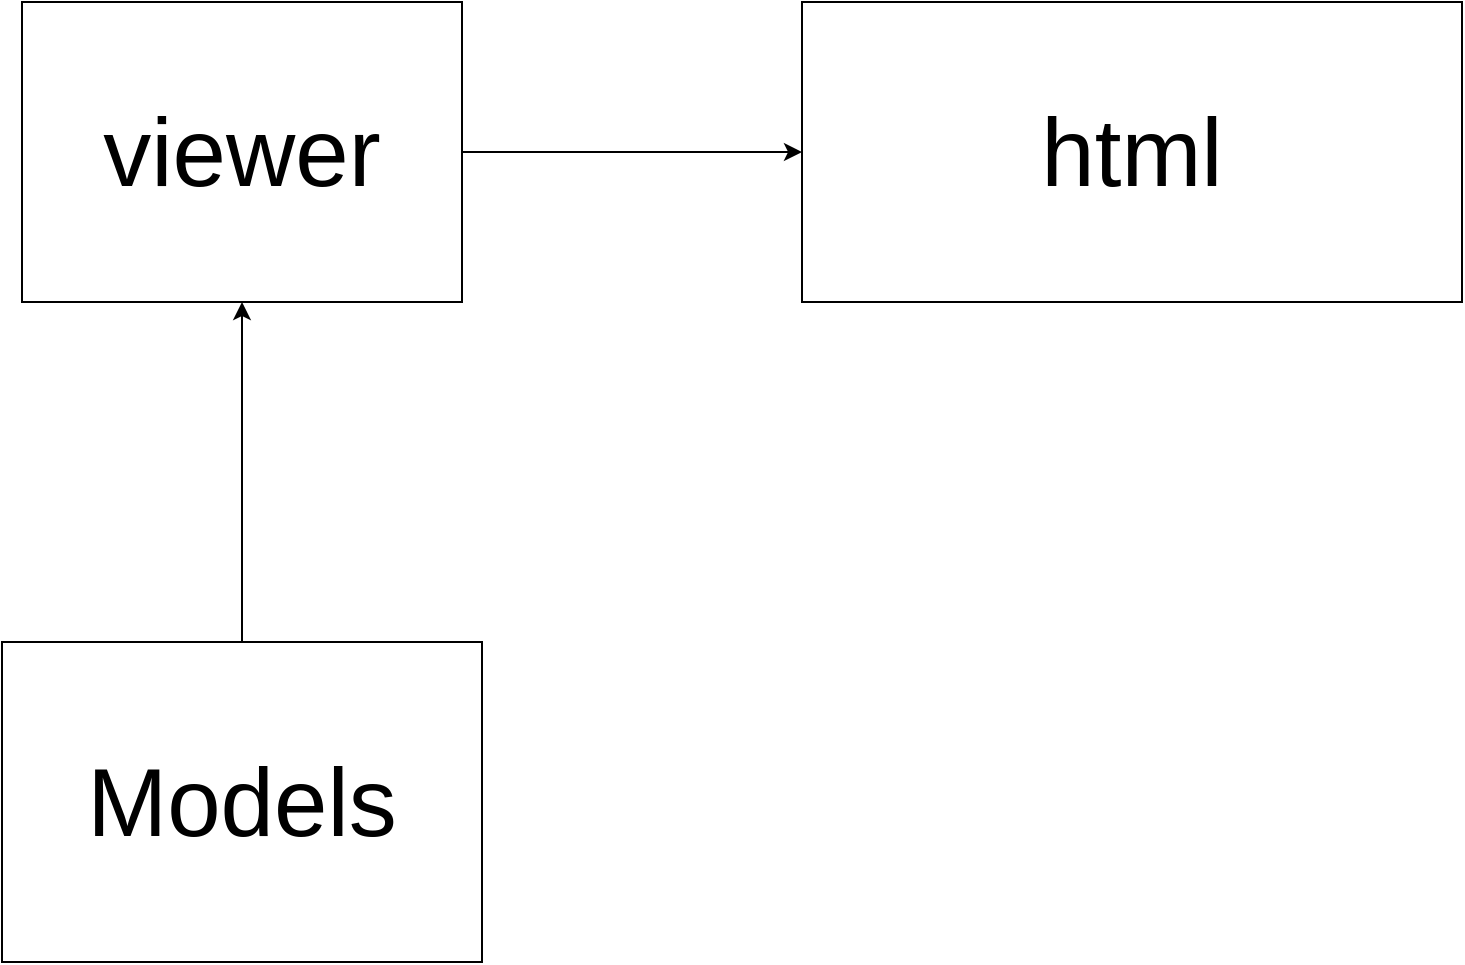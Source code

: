 <mxfile version="19.0.0" type="github">
  <diagram id="3_pb40XG1DlqBYCzrZSz" name="Page-1">
    <mxGraphModel dx="2545" dy="845" grid="1" gridSize="10" guides="1" tooltips="1" connect="1" arrows="1" fold="1" page="1" pageScale="1" pageWidth="827" pageHeight="1169" math="0" shadow="0">
      <root>
        <mxCell id="0" />
        <mxCell id="1" parent="0" />
        <mxCell id="qr3BdLtm2voskBhRaQ91-1" value="&lt;font style=&quot;font-size: 48px;&quot;&gt;viewer&lt;/font&gt;" style="rounded=0;whiteSpace=wrap;html=1;" vertex="1" parent="1">
          <mxGeometry x="-230" y="30" width="220" height="150" as="geometry" />
        </mxCell>
        <mxCell id="qr3BdLtm2voskBhRaQ91-2" value="html" style="rounded=0;whiteSpace=wrap;html=1;fontSize=48;" vertex="1" parent="1">
          <mxGeometry x="160" y="30" width="330" height="150" as="geometry" />
        </mxCell>
        <mxCell id="qr3BdLtm2voskBhRaQ91-3" value="" style="endArrow=classic;html=1;rounded=0;fontSize=48;exitX=1;exitY=0.5;exitDx=0;exitDy=0;entryX=0;entryY=0.5;entryDx=0;entryDy=0;" edge="1" parent="1" source="qr3BdLtm2voskBhRaQ91-1" target="qr3BdLtm2voskBhRaQ91-2">
          <mxGeometry width="50" height="50" relative="1" as="geometry">
            <mxPoint x="390" y="440" as="sourcePoint" />
            <mxPoint x="440" y="390" as="targetPoint" />
          </mxGeometry>
        </mxCell>
        <mxCell id="qr3BdLtm2voskBhRaQ91-4" value="Models" style="rounded=0;whiteSpace=wrap;html=1;fontSize=48;" vertex="1" parent="1">
          <mxGeometry x="-240" y="350" width="240" height="160" as="geometry" />
        </mxCell>
        <mxCell id="qr3BdLtm2voskBhRaQ91-5" value="" style="endArrow=classic;html=1;rounded=0;fontSize=48;exitX=0.5;exitY=0;exitDx=0;exitDy=0;entryX=0.5;entryY=1;entryDx=0;entryDy=0;" edge="1" parent="1" source="qr3BdLtm2voskBhRaQ91-4" target="qr3BdLtm2voskBhRaQ91-1">
          <mxGeometry width="50" height="50" relative="1" as="geometry">
            <mxPoint x="150" y="380" as="sourcePoint" />
            <mxPoint x="200" y="330" as="targetPoint" />
          </mxGeometry>
        </mxCell>
      </root>
    </mxGraphModel>
  </diagram>
</mxfile>

